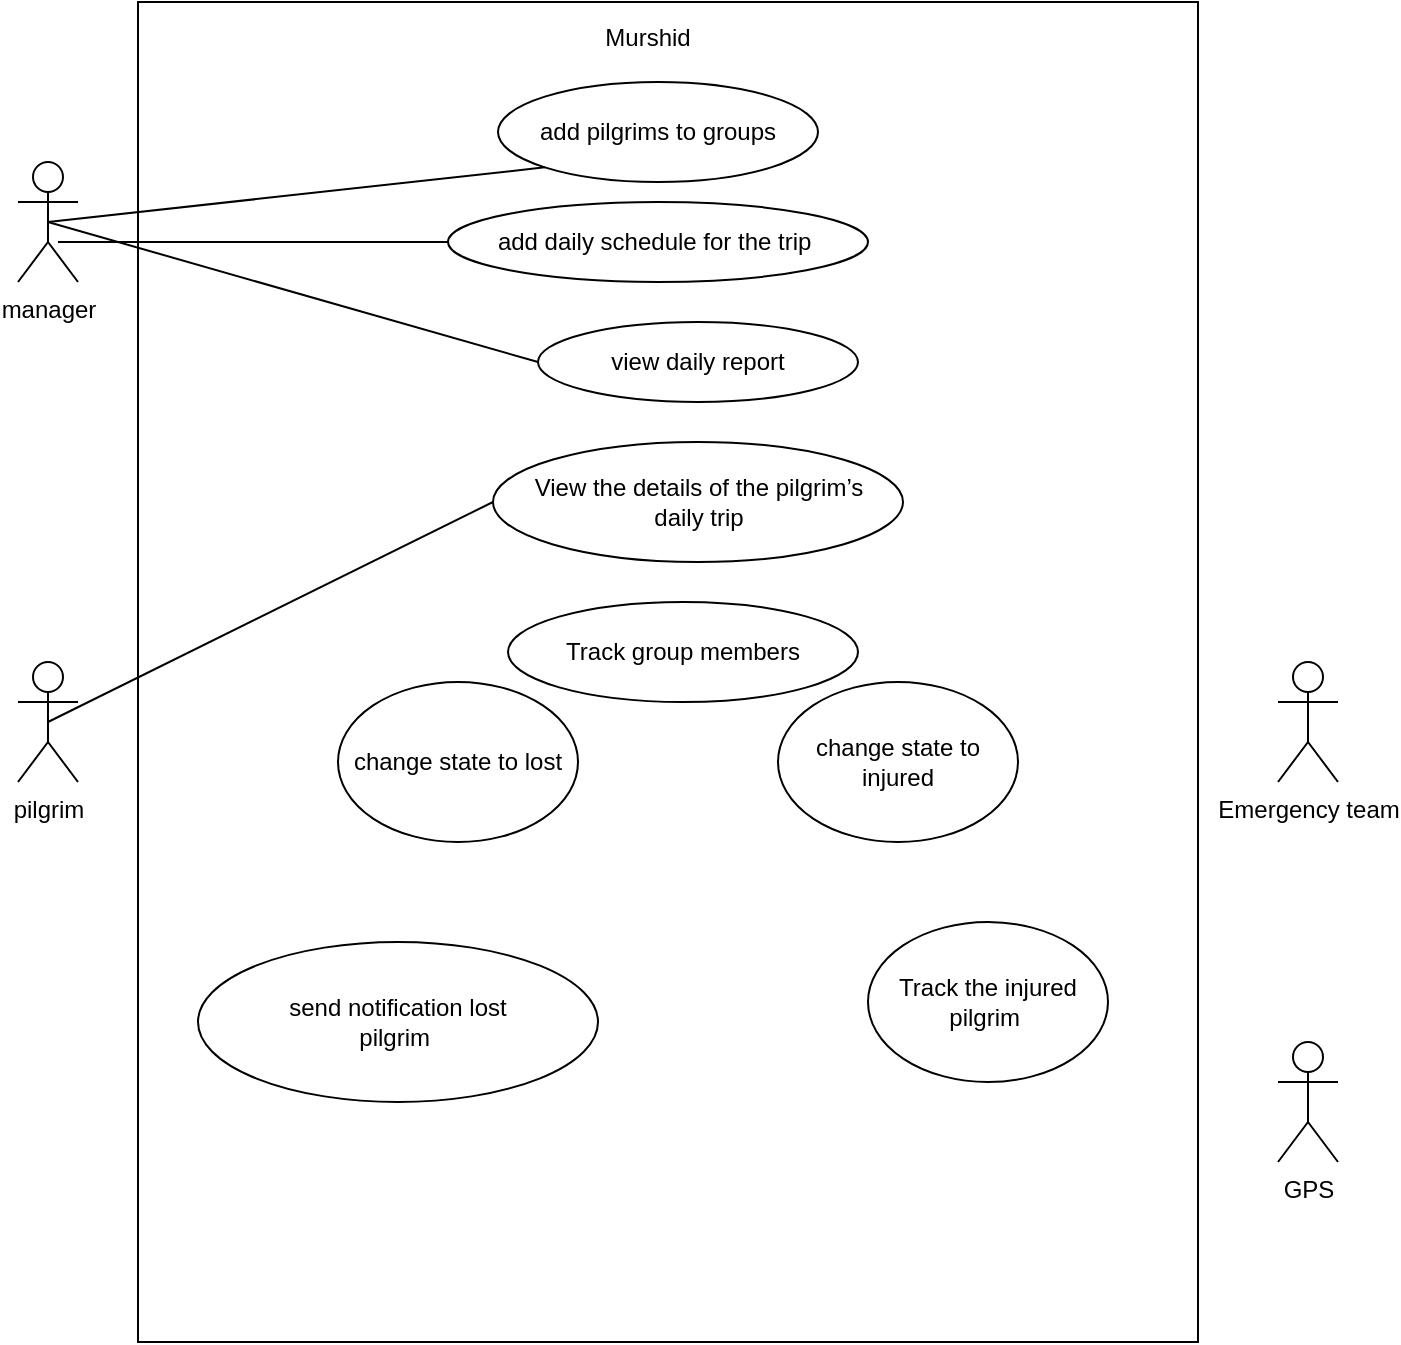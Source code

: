 <mxfile version="24.0.2" type="github">
  <diagram name="Page-1" id="vnwUlnCI-Q0gNEeZaqjv">
    <mxGraphModel dx="1173" dy="1724" grid="1" gridSize="10" guides="1" tooltips="1" connect="1" arrows="1" fold="1" page="1" pageScale="1" pageWidth="850" pageHeight="1100" math="0" shadow="0">
      <root>
        <mxCell id="0" />
        <mxCell id="1" parent="0" />
        <mxCell id="fF2t2c74E56Eubhsynd8-1" value="" style="rounded=0;whiteSpace=wrap;html=1;" vertex="1" parent="1">
          <mxGeometry x="180" y="-1040" width="530" height="670" as="geometry" />
        </mxCell>
        <mxCell id="fF2t2c74E56Eubhsynd8-2" value="Murshid&lt;div&gt;&lt;br/&gt;&lt;/div&gt;" style="text;html=1;align=center;verticalAlign=middle;whiteSpace=wrap;rounded=0;" vertex="1" parent="1">
          <mxGeometry x="405" y="-1030" width="60" height="30" as="geometry" />
        </mxCell>
        <mxCell id="fF2t2c74E56Eubhsynd8-3" value="manager" style="shape=umlActor;verticalLabelPosition=bottom;verticalAlign=top;html=1;outlineConnect=0;" vertex="1" parent="1">
          <mxGeometry x="120" y="-960" width="30" height="60" as="geometry" />
        </mxCell>
        <mxCell id="fF2t2c74E56Eubhsynd8-4" value="pilgrim" style="shape=umlActor;verticalLabelPosition=bottom;verticalAlign=top;html=1;outlineConnect=0;" vertex="1" parent="1">
          <mxGeometry x="120" y="-710" width="30" height="60" as="geometry" />
        </mxCell>
        <mxCell id="fF2t2c74E56Eubhsynd8-5" value="Emergency team" style="shape=umlActor;verticalLabelPosition=bottom;verticalAlign=top;html=1;outlineConnect=0;" vertex="1" parent="1">
          <mxGeometry x="750" y="-710" width="30" height="60" as="geometry" />
        </mxCell>
        <mxCell id="fF2t2c74E56Eubhsynd8-6" value="GPS" style="shape=umlActor;verticalLabelPosition=bottom;verticalAlign=top;html=1;outlineConnect=0;" vertex="1" parent="1">
          <mxGeometry x="750" y="-520" width="30" height="60" as="geometry" />
        </mxCell>
        <mxCell id="fF2t2c74E56Eubhsynd8-10" value="add pilgrims to groups" style="ellipse;whiteSpace=wrap;html=1;" vertex="1" parent="1">
          <mxGeometry x="360" y="-1000" width="160" height="50" as="geometry" />
        </mxCell>
        <mxCell id="fF2t2c74E56Eubhsynd8-11" value="add daily schedule for the trip&amp;nbsp;" style="ellipse;whiteSpace=wrap;html=1;" vertex="1" parent="1">
          <mxGeometry x="335" y="-940" width="210" height="40" as="geometry" />
        </mxCell>
        <mxCell id="fF2t2c74E56Eubhsynd8-12" value="view daily report" style="ellipse;whiteSpace=wrap;html=1;" vertex="1" parent="1">
          <mxGeometry x="380" y="-880" width="160" height="40" as="geometry" />
        </mxCell>
        <mxCell id="fF2t2c74E56Eubhsynd8-13" value="View the details of the pilgrim’s&lt;br/&gt;daily trip" style="ellipse;whiteSpace=wrap;html=1;" vertex="1" parent="1">
          <mxGeometry x="357.5" y="-820" width="205" height="60" as="geometry" />
        </mxCell>
        <mxCell id="fF2t2c74E56Eubhsynd8-14" value="" style="endArrow=none;html=1;rounded=0;entryX=0;entryY=1;entryDx=0;entryDy=0;exitX=0.5;exitY=0.5;exitDx=0;exitDy=0;exitPerimeter=0;" edge="1" parent="1" source="fF2t2c74E56Eubhsynd8-3" target="fF2t2c74E56Eubhsynd8-10">
          <mxGeometry width="50" height="50" relative="1" as="geometry">
            <mxPoint x="160" y="-930" as="sourcePoint" />
            <mxPoint x="540" y="-800" as="targetPoint" />
          </mxGeometry>
        </mxCell>
        <mxCell id="fF2t2c74E56Eubhsynd8-15" value="" style="endArrow=none;html=1;rounded=0;" edge="1" parent="1" target="fF2t2c74E56Eubhsynd8-11">
          <mxGeometry width="50" height="50" relative="1" as="geometry">
            <mxPoint x="140" y="-920" as="sourcePoint" />
            <mxPoint x="190" y="-970" as="targetPoint" />
          </mxGeometry>
        </mxCell>
        <mxCell id="fF2t2c74E56Eubhsynd8-16" value="" style="endArrow=none;html=1;rounded=0;exitX=0.5;exitY=0.5;exitDx=0;exitDy=0;exitPerimeter=0;entryX=0;entryY=0.5;entryDx=0;entryDy=0;" edge="1" parent="1" source="fF2t2c74E56Eubhsynd8-3" target="fF2t2c74E56Eubhsynd8-12">
          <mxGeometry width="50" height="50" relative="1" as="geometry">
            <mxPoint x="490" y="-750" as="sourcePoint" />
            <mxPoint x="540" y="-800" as="targetPoint" />
          </mxGeometry>
        </mxCell>
        <mxCell id="fF2t2c74E56Eubhsynd8-17" value="" style="endArrow=none;html=1;rounded=0;exitX=0.5;exitY=0.5;exitDx=0;exitDy=0;exitPerimeter=0;entryX=0;entryY=0.5;entryDx=0;entryDy=0;" edge="1" parent="1" source="fF2t2c74E56Eubhsynd8-4" target="fF2t2c74E56Eubhsynd8-13">
          <mxGeometry width="50" height="50" relative="1" as="geometry">
            <mxPoint x="310" y="-720" as="sourcePoint" />
            <mxPoint x="360" y="-770" as="targetPoint" />
          </mxGeometry>
        </mxCell>
        <mxCell id="fF2t2c74E56Eubhsynd8-18" value="Track group members" style="ellipse;whiteSpace=wrap;html=1;" vertex="1" parent="1">
          <mxGeometry x="365" y="-740" width="175" height="50" as="geometry" />
        </mxCell>
        <mxCell id="fF2t2c74E56Eubhsynd8-19" value="change state to lost" style="ellipse;whiteSpace=wrap;html=1;" vertex="1" parent="1">
          <mxGeometry x="280" y="-700" width="120" height="80" as="geometry" />
        </mxCell>
        <mxCell id="fF2t2c74E56Eubhsynd8-20" value="send notification lost&lt;br&gt;pilgrim&amp;nbsp;" style="ellipse;whiteSpace=wrap;html=1;" vertex="1" parent="1">
          <mxGeometry x="210" y="-570" width="200" height="80" as="geometry" />
        </mxCell>
        <mxCell id="fF2t2c74E56Eubhsynd8-23" value="Track the injured&lt;br/&gt;pilgrim&amp;nbsp;" style="ellipse;whiteSpace=wrap;html=1;" vertex="1" parent="1">
          <mxGeometry x="545" y="-580" width="120" height="80" as="geometry" />
        </mxCell>
        <mxCell id="fF2t2c74E56Eubhsynd8-24" value="change state to injured" style="ellipse;whiteSpace=wrap;html=1;" vertex="1" parent="1">
          <mxGeometry x="500" y="-700" width="120" height="80" as="geometry" />
        </mxCell>
      </root>
    </mxGraphModel>
  </diagram>
</mxfile>
